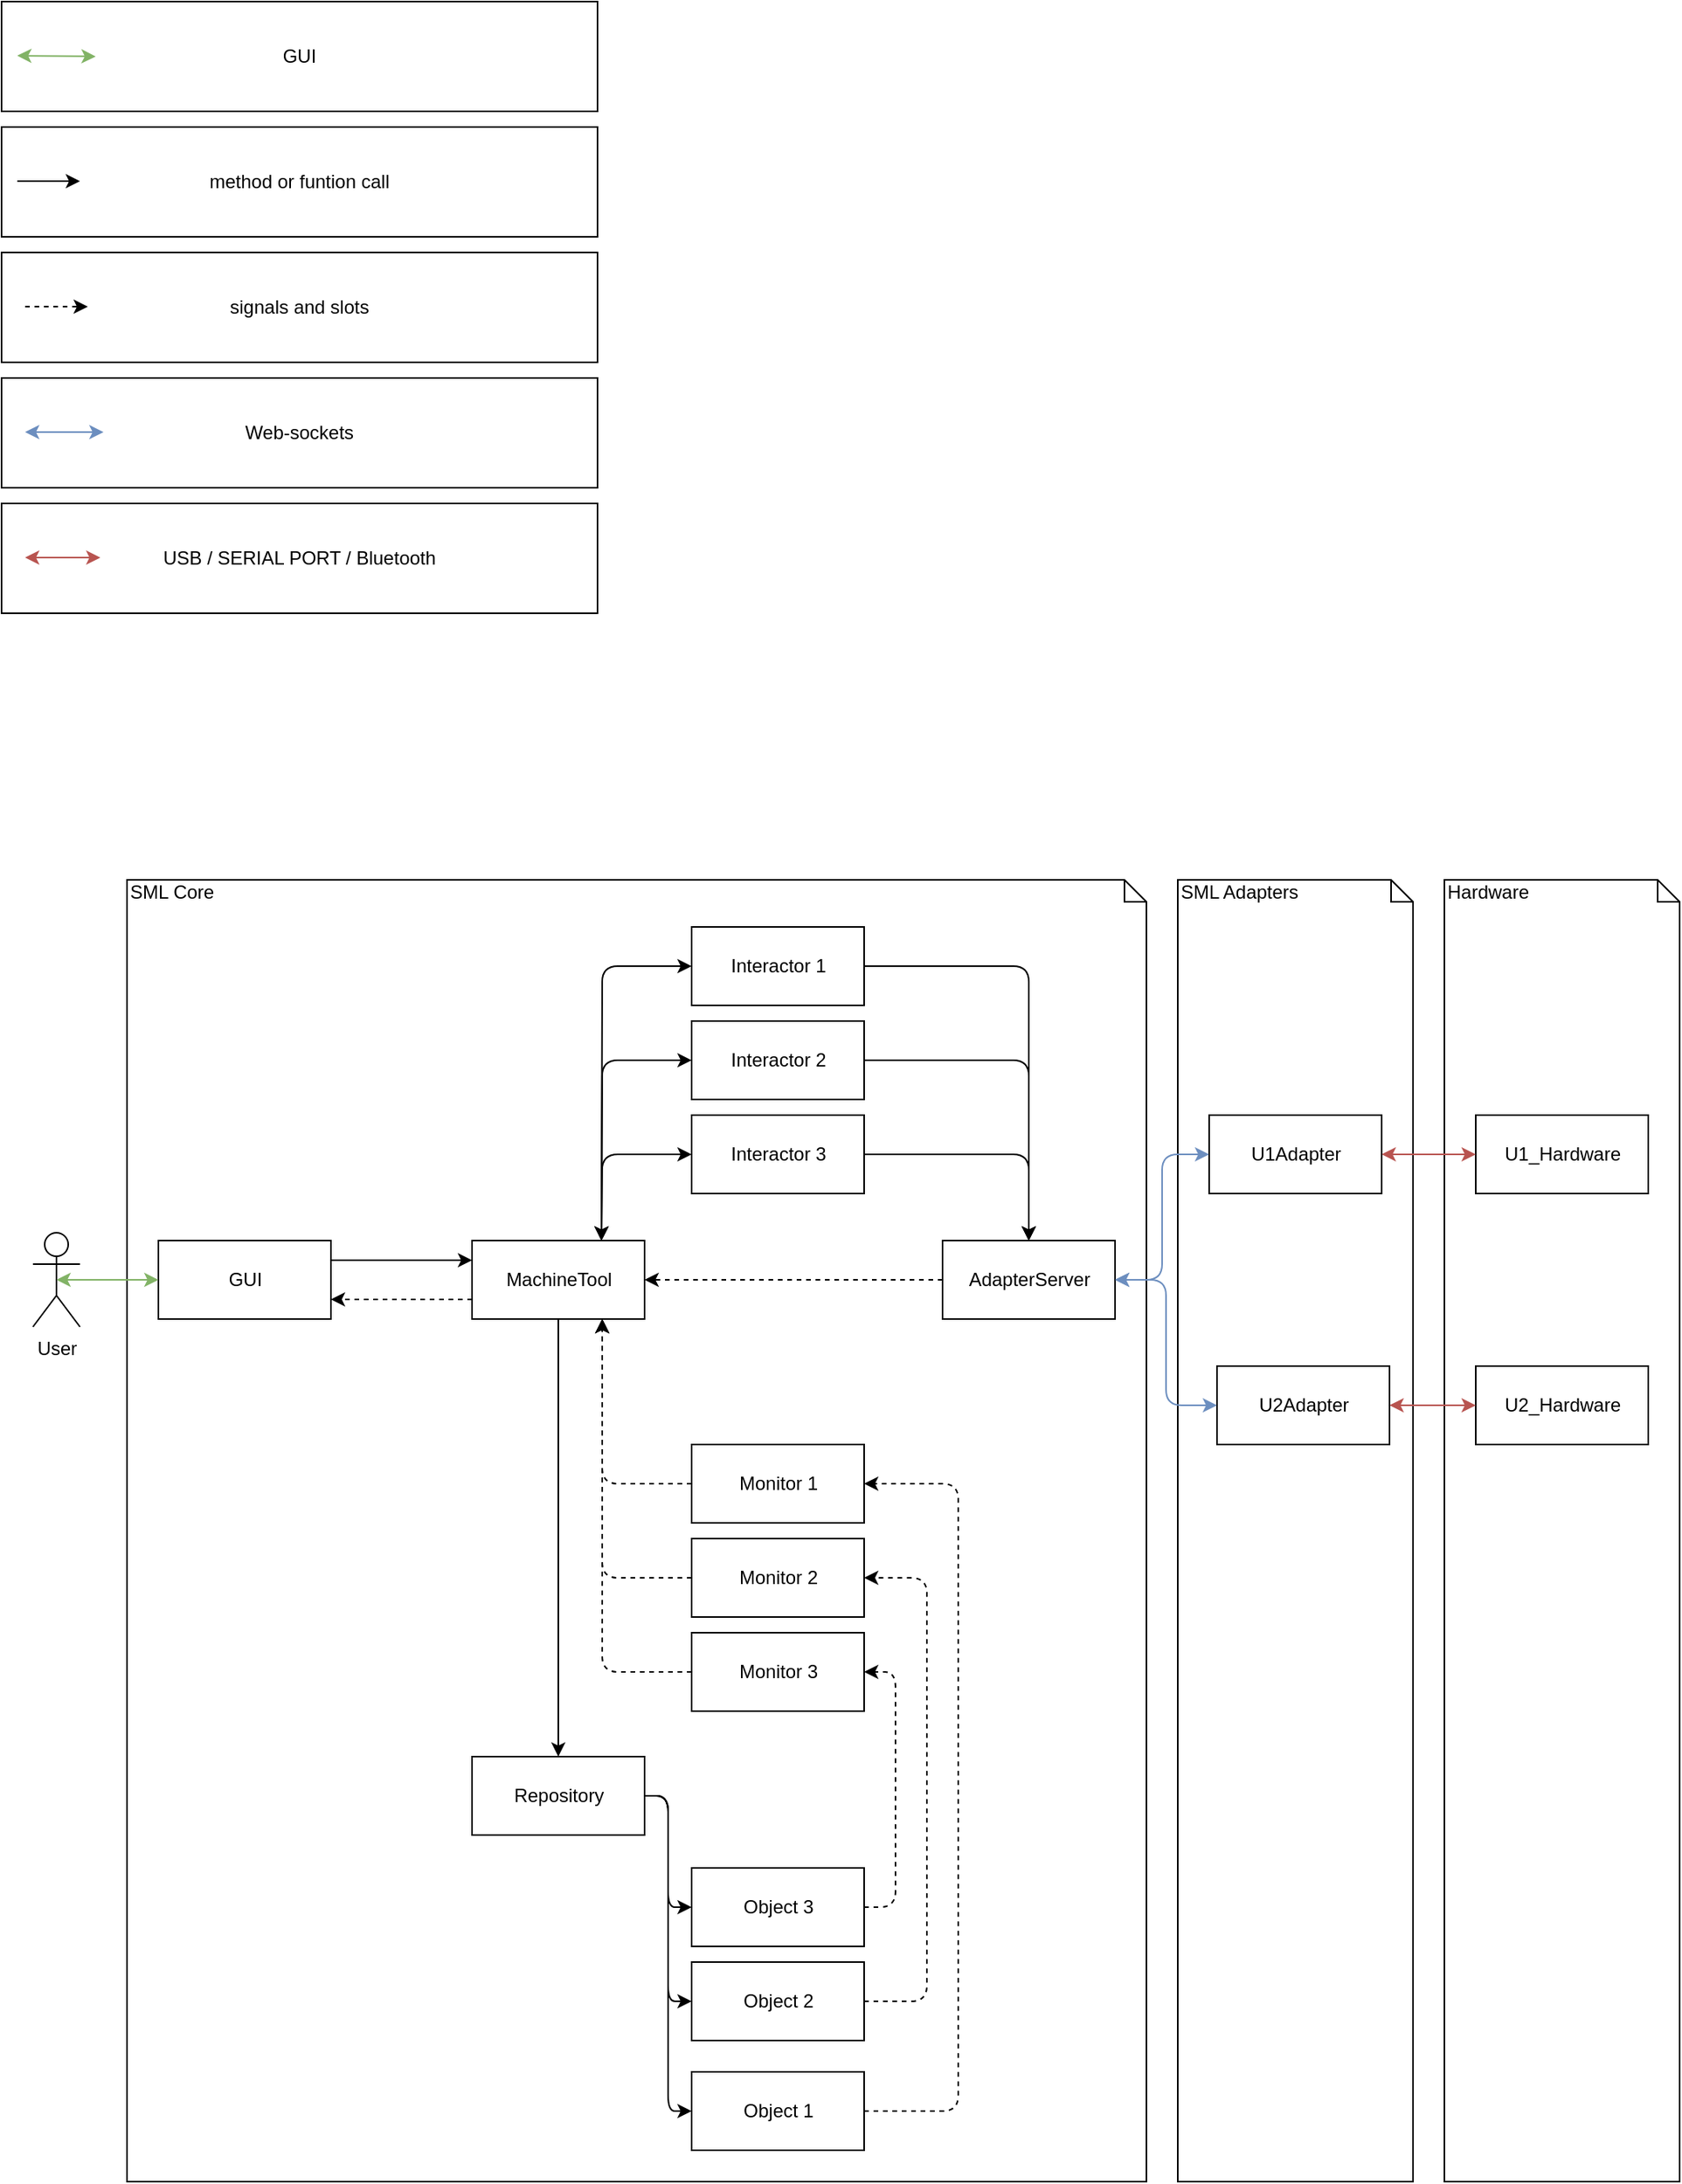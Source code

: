 <mxfile version="12.3.2" type="device" pages="1"><diagram id="Wq8thdSNIyFd20Ja3UcR" name="Page-1"><mxGraphModel dx="946" dy="1894" grid="1" gridSize="10" guides="1" tooltips="1" connect="1" arrows="1" fold="1" page="1" pageScale="1" pageWidth="827" pageHeight="1169" math="0" shadow="0"><root><mxCell id="0"/><mxCell id="1" parent="0"/><mxCell id="iBxRWCkNDistAEuvjOre-26" value="Hardware" style="shape=note;whiteSpace=wrap;html=1;size=14;verticalAlign=top;align=left;spacingTop=-6;" vertex="1" parent="1"><mxGeometry x="960" width="150" height="830" as="geometry"/></mxCell><mxCell id="iBxRWCkNDistAEuvjOre-25" value="SML Adapters" style="shape=note;whiteSpace=wrap;html=1;size=14;verticalAlign=top;align=left;spacingTop=-6;" vertex="1" parent="1"><mxGeometry x="790" width="150" height="830" as="geometry"/></mxCell><mxCell id="iBxRWCkNDistAEuvjOre-24" value="SML Core" style="shape=note;whiteSpace=wrap;html=1;size=14;verticalAlign=top;align=left;spacingTop=-6;" vertex="1" parent="1"><mxGeometry x="120" width="650" height="830" as="geometry"/></mxCell><mxCell id="Yt6d7k_2UkOVNUc52VZq-1" value="MachineTool" style="html=1;" parent="1" vertex="1"><mxGeometry x="340" y="230" width="110" height="50" as="geometry"/></mxCell><mxCell id="Yt6d7k_2UkOVNUc52VZq-2" value="Repository" style="html=1;" parent="1" vertex="1"><mxGeometry x="340" y="559" width="110" height="50" as="geometry"/></mxCell><mxCell id="Yt6d7k_2UkOVNUc52VZq-3" value="GUI" style="html=1;" parent="1" vertex="1"><mxGeometry x="140" y="230" width="110" height="50" as="geometry"/></mxCell><mxCell id="Yt6d7k_2UkOVNUc52VZq-4" value="User" style="shape=umlActor;verticalLabelPosition=bottom;labelBackgroundColor=#ffffff;verticalAlign=top;html=1;outlineConnect=0;" parent="1" vertex="1"><mxGeometry x="60" y="225" width="30" height="60" as="geometry"/></mxCell><mxCell id="Yt6d7k_2UkOVNUc52VZq-9" value="" style="endArrow=classic;startArrow=classic;html=1;exitX=0.5;exitY=0.5;exitDx=0;exitDy=0;exitPerimeter=0;entryX=0;entryY=0.5;entryDx=0;entryDy=0;fillColor=#d5e8d4;strokeColor=#82b366;" parent="1" source="Yt6d7k_2UkOVNUc52VZq-4" target="Yt6d7k_2UkOVNUc52VZq-3" edge="1"><mxGeometry width="50" height="50" relative="1" as="geometry"><mxPoint x="70" y="310" as="sourcePoint"/><mxPoint x="120" y="260" as="targetPoint"/></mxGeometry></mxCell><mxCell id="Yt6d7k_2UkOVNUc52VZq-11" value="" style="endArrow=classic;html=1;exitX=1;exitY=0.25;exitDx=0;exitDy=0;entryX=0;entryY=0.25;entryDx=0;entryDy=0;" parent="1" source="Yt6d7k_2UkOVNUc52VZq-3" target="Yt6d7k_2UkOVNUc52VZq-1" edge="1"><mxGeometry width="50" height="50" relative="1" as="geometry"><mxPoint x="290" y="340" as="sourcePoint"/><mxPoint x="340" y="290" as="targetPoint"/></mxGeometry></mxCell><mxCell id="Yt6d7k_2UkOVNUc52VZq-12" value="" style="endArrow=classic;html=1;exitX=0;exitY=0.75;exitDx=0;exitDy=0;entryX=1;entryY=0.75;entryDx=0;entryDy=0;dashed=1;" parent="1" source="Yt6d7k_2UkOVNUc52VZq-1" target="Yt6d7k_2UkOVNUc52VZq-3" edge="1"><mxGeometry width="50" height="50" relative="1" as="geometry"><mxPoint x="260" y="330" as="sourcePoint"/><mxPoint x="310" y="280" as="targetPoint"/></mxGeometry></mxCell><mxCell id="Yt6d7k_2UkOVNUc52VZq-19" value="" style="edgeStyle=elbowEdgeStyle;elbow=horizontal;endArrow=classic;html=1;entryX=0.5;entryY=0;entryDx=0;entryDy=0;exitX=0.5;exitY=1;exitDx=0;exitDy=0;" parent="1" source="Yt6d7k_2UkOVNUc52VZq-1" target="Yt6d7k_2UkOVNUc52VZq-2" edge="1"><mxGeometry width="50" height="50" relative="1" as="geometry"><mxPoint x="370" y="380" as="sourcePoint"/><mxPoint x="420" y="330" as="targetPoint"/><Array as="points"><mxPoint x="395" y="340"/></Array></mxGeometry></mxCell><mxCell id="Yt6d7k_2UkOVNUc52VZq-20" value="Interactor 1" style="html=1;" parent="1" vertex="1"><mxGeometry x="480" y="30" width="110" height="50" as="geometry"/></mxCell><mxCell id="Yt6d7k_2UkOVNUc52VZq-23" value="Interactor 2" style="html=1;" parent="1" vertex="1"><mxGeometry x="480" y="90" width="110" height="50" as="geometry"/></mxCell><mxCell id="Yt6d7k_2UkOVNUc52VZq-24" value="Interactor 3" style="html=1;" parent="1" vertex="1"><mxGeometry x="480" y="150" width="110" height="50" as="geometry"/></mxCell><mxCell id="Yt6d7k_2UkOVNUc52VZq-25" value="" style="edgeStyle=elbowEdgeStyle;elbow=horizontal;endArrow=classic;html=1;exitX=0.75;exitY=0;exitDx=0;exitDy=0;entryX=0;entryY=0.5;entryDx=0;entryDy=0;startArrow=classic;startFill=1;" parent="1" source="Yt6d7k_2UkOVNUc52VZq-1" target="Yt6d7k_2UkOVNUc52VZq-24" edge="1"><mxGeometry width="50" height="50" relative="1" as="geometry"><mxPoint x="360" y="160" as="sourcePoint"/><mxPoint x="410" y="110" as="targetPoint"/><Array as="points"><mxPoint x="423" y="200"/></Array></mxGeometry></mxCell><mxCell id="Yt6d7k_2UkOVNUc52VZq-26" value="" style="edgeStyle=elbowEdgeStyle;elbow=horizontal;endArrow=classic;html=1;exitX=0.75;exitY=0;exitDx=0;exitDy=0;entryX=0;entryY=0.5;entryDx=0;entryDy=0;startArrow=classic;startFill=1;" parent="1" source="Yt6d7k_2UkOVNUc52VZq-1" target="Yt6d7k_2UkOVNUc52VZq-23" edge="1"><mxGeometry width="50" height="50" relative="1" as="geometry"><mxPoint x="380" y="170" as="sourcePoint"/><mxPoint x="430" y="120" as="targetPoint"/><Array as="points"><mxPoint x="423" y="170"/></Array></mxGeometry></mxCell><mxCell id="Yt6d7k_2UkOVNUc52VZq-27" value="" style="edgeStyle=elbowEdgeStyle;elbow=horizontal;endArrow=classic;html=1;entryX=0;entryY=0.5;entryDx=0;entryDy=0;exitX=0.75;exitY=0;exitDx=0;exitDy=0;startArrow=classic;startFill=1;" parent="1" source="Yt6d7k_2UkOVNUc52VZq-1" target="Yt6d7k_2UkOVNUc52VZq-20" edge="1"><mxGeometry width="50" height="50" relative="1" as="geometry"><mxPoint x="360" y="130" as="sourcePoint"/><mxPoint x="410" y="80" as="targetPoint"/><Array as="points"><mxPoint x="423" y="140"/></Array></mxGeometry></mxCell><mxCell id="Yt6d7k_2UkOVNUc52VZq-28" value="AdapterServer" style="html=1;" parent="1" vertex="1"><mxGeometry x="640" y="230" width="110" height="50" as="geometry"/></mxCell><mxCell id="Yt6d7k_2UkOVNUc52VZq-29" value="" style="edgeStyle=elbowEdgeStyle;elbow=horizontal;endArrow=classic;html=1;exitX=1;exitY=0.5;exitDx=0;exitDy=0;entryX=0.5;entryY=0;entryDx=0;entryDy=0;" parent="1" source="Yt6d7k_2UkOVNUc52VZq-24" target="Yt6d7k_2UkOVNUc52VZq-28" edge="1"><mxGeometry width="50" height="50" relative="1" as="geometry"><mxPoint x="670" y="160" as="sourcePoint"/><mxPoint x="720" y="110" as="targetPoint"/><Array as="points"><mxPoint x="695" y="200"/></Array></mxGeometry></mxCell><mxCell id="Yt6d7k_2UkOVNUc52VZq-31" value="" style="edgeStyle=elbowEdgeStyle;elbow=horizontal;endArrow=classic;html=1;exitX=1;exitY=0.5;exitDx=0;exitDy=0;entryX=0.5;entryY=0;entryDx=0;entryDy=0;" parent="1" source="Yt6d7k_2UkOVNUc52VZq-23" target="Yt6d7k_2UkOVNUc52VZq-28" edge="1"><mxGeometry width="50" height="50" relative="1" as="geometry"><mxPoint x="680" y="160" as="sourcePoint"/><mxPoint x="730" y="110" as="targetPoint"/><Array as="points"><mxPoint x="695" y="170"/></Array></mxGeometry></mxCell><mxCell id="Yt6d7k_2UkOVNUc52VZq-32" value="" style="edgeStyle=elbowEdgeStyle;elbow=horizontal;endArrow=classic;html=1;exitX=1;exitY=0.5;exitDx=0;exitDy=0;entryX=0.5;entryY=0;entryDx=0;entryDy=0;" parent="1" source="Yt6d7k_2UkOVNUc52VZq-20" target="Yt6d7k_2UkOVNUc52VZq-28" edge="1"><mxGeometry width="50" height="50" relative="1" as="geometry"><mxPoint x="730" y="90" as="sourcePoint"/><mxPoint x="780" y="40" as="targetPoint"/><Array as="points"><mxPoint x="695" y="140"/></Array></mxGeometry></mxCell><mxCell id="Yt6d7k_2UkOVNUc52VZq-33" value="U1Adapter" style="html=1;" parent="1" vertex="1"><mxGeometry x="810" y="150" width="110" height="50" as="geometry"/></mxCell><mxCell id="Yt6d7k_2UkOVNUc52VZq-34" value="U2Adapter" style="html=1;" parent="1" vertex="1"><mxGeometry x="815" y="310" width="110" height="50" as="geometry"/></mxCell><mxCell id="Yt6d7k_2UkOVNUc52VZq-35" value="U2_Hardware" style="html=1;" parent="1" vertex="1"><mxGeometry x="980" y="310" width="110" height="50" as="geometry"/></mxCell><mxCell id="Yt6d7k_2UkOVNUc52VZq-36" value="U1_Hardware" style="html=1;" parent="1" vertex="1"><mxGeometry x="980" y="150" width="110" height="50" as="geometry"/></mxCell><mxCell id="Yt6d7k_2UkOVNUc52VZq-38" value="" style="endArrow=classic;startArrow=classic;html=1;exitX=1;exitY=0.5;exitDx=0;exitDy=0;entryX=0;entryY=0.5;entryDx=0;entryDy=0;fillColor=#f8cecc;strokeColor=#b85450;" parent="1" source="Yt6d7k_2UkOVNUc52VZq-33" target="Yt6d7k_2UkOVNUc52VZq-36" edge="1"><mxGeometry width="50" height="50" relative="1" as="geometry"><mxPoint x="970" y="210" as="sourcePoint"/><mxPoint x="1020" y="160" as="targetPoint"/></mxGeometry></mxCell><mxCell id="Yt6d7k_2UkOVNUc52VZq-39" value="" style="endArrow=classic;startArrow=classic;html=1;exitX=1;exitY=0.5;exitDx=0;exitDy=0;entryX=0;entryY=0.5;entryDx=0;entryDy=0;fillColor=#f8cecc;strokeColor=#b85450;" parent="1" source="Yt6d7k_2UkOVNUc52VZq-34" target="Yt6d7k_2UkOVNUc52VZq-35" edge="1"><mxGeometry width="50" height="50" relative="1" as="geometry"><mxPoint x="970" y="300" as="sourcePoint"/><mxPoint x="1020" y="250" as="targetPoint"/></mxGeometry></mxCell><mxCell id="Yt6d7k_2UkOVNUc52VZq-40" value="" style="edgeStyle=elbowEdgeStyle;elbow=horizontal;endArrow=classic;html=1;exitX=1;exitY=0.5;exitDx=0;exitDy=0;entryX=0;entryY=0.5;entryDx=0;entryDy=0;startArrow=classic;startFill=1;fillColor=#dae8fc;strokeColor=#6c8ebf;" parent="1" source="Yt6d7k_2UkOVNUc52VZq-28" target="Yt6d7k_2UkOVNUc52VZq-33" edge="1"><mxGeometry width="50" height="50" relative="1" as="geometry"><mxPoint x="790" y="280" as="sourcePoint"/><mxPoint x="840" y="230" as="targetPoint"/></mxGeometry></mxCell><mxCell id="Yt6d7k_2UkOVNUc52VZq-41" value="" style="edgeStyle=elbowEdgeStyle;elbow=horizontal;endArrow=classic;html=1;entryX=0;entryY=0.5;entryDx=0;entryDy=0;exitX=1;exitY=0.5;exitDx=0;exitDy=0;startArrow=classic;startFill=1;fillColor=#dae8fc;strokeColor=#6c8ebf;" parent="1" source="Yt6d7k_2UkOVNUc52VZq-28" target="Yt6d7k_2UkOVNUc52VZq-34" edge="1"><mxGeometry width="50" height="50" relative="1" as="geometry"><mxPoint x="720" y="380" as="sourcePoint"/><mxPoint x="770" y="330" as="targetPoint"/></mxGeometry></mxCell><mxCell id="Yt6d7k_2UkOVNUc52VZq-44" value="" style="edgeStyle=elbowEdgeStyle;elbow=vertical;endArrow=classic;html=1;exitX=0;exitY=0.5;exitDx=0;exitDy=0;entryX=1;entryY=0.5;entryDx=0;entryDy=0;dashed=1;" parent="1" source="Yt6d7k_2UkOVNUc52VZq-28" target="Yt6d7k_2UkOVNUc52VZq-1" edge="1"><mxGeometry width="50" height="50" relative="1" as="geometry"><mxPoint x="630" y="460" as="sourcePoint"/><mxPoint x="680" y="410" as="targetPoint"/><Array as="points"><mxPoint x="550" y="255"/></Array></mxGeometry></mxCell><mxCell id="Yt6d7k_2UkOVNUc52VZq-45" value="Monitor 1" style="html=1;" parent="1" vertex="1"><mxGeometry x="480" y="360" width="110" height="50" as="geometry"/></mxCell><mxCell id="Yt6d7k_2UkOVNUc52VZq-46" value="Monitor 2" style="html=1;" parent="1" vertex="1"><mxGeometry x="480" y="420" width="110" height="50" as="geometry"/></mxCell><mxCell id="Yt6d7k_2UkOVNUc52VZq-47" value="Monitor 3" style="html=1;" parent="1" vertex="1"><mxGeometry x="480" y="480" width="110" height="50" as="geometry"/></mxCell><mxCell id="Yt6d7k_2UkOVNUc52VZq-51" value="Object 1" style="html=1;" parent="1" vertex="1"><mxGeometry x="480" y="760" width="110" height="50" as="geometry"/></mxCell><mxCell id="Yt6d7k_2UkOVNUc52VZq-52" value="Object 2" style="html=1;" parent="1" vertex="1"><mxGeometry x="480" y="690" width="110" height="50" as="geometry"/></mxCell><mxCell id="Yt6d7k_2UkOVNUc52VZq-53" value="Object 3" style="html=1;" parent="1" vertex="1"><mxGeometry x="480" y="630" width="110" height="50" as="geometry"/></mxCell><mxCell id="iBxRWCkNDistAEuvjOre-1" value="" style="edgeStyle=elbowEdgeStyle;elbow=horizontal;endArrow=classic;html=1;exitX=1;exitY=0.5;exitDx=0;exitDy=0;entryX=0;entryY=0.5;entryDx=0;entryDy=0;" edge="1" parent="1" source="Yt6d7k_2UkOVNUc52VZq-2" target="Yt6d7k_2UkOVNUc52VZq-51"><mxGeometry width="50" height="50" relative="1" as="geometry"><mxPoint x="420" y="510" as="sourcePoint"/><mxPoint x="470" y="460" as="targetPoint"/></mxGeometry></mxCell><mxCell id="iBxRWCkNDistAEuvjOre-2" value="" style="edgeStyle=elbowEdgeStyle;elbow=horizontal;endArrow=classic;html=1;exitX=1;exitY=0.5;exitDx=0;exitDy=0;entryX=0;entryY=0.5;entryDx=0;entryDy=0;" edge="1" parent="1" source="Yt6d7k_2UkOVNUc52VZq-2" target="Yt6d7k_2UkOVNUc52VZq-52"><mxGeometry width="50" height="50" relative="1" as="geometry"><mxPoint x="340" y="710" as="sourcePoint"/><mxPoint x="390" y="660" as="targetPoint"/></mxGeometry></mxCell><mxCell id="iBxRWCkNDistAEuvjOre-3" value="" style="edgeStyle=elbowEdgeStyle;elbow=horizontal;endArrow=classic;html=1;exitX=1;exitY=0.5;exitDx=0;exitDy=0;entryX=0;entryY=0.5;entryDx=0;entryDy=0;" edge="1" parent="1" source="Yt6d7k_2UkOVNUc52VZq-2" target="Yt6d7k_2UkOVNUc52VZq-53"><mxGeometry width="50" height="50" relative="1" as="geometry"><mxPoint x="390" y="750" as="sourcePoint"/><mxPoint x="440" y="700" as="targetPoint"/></mxGeometry></mxCell><mxCell id="iBxRWCkNDistAEuvjOre-4" value="" style="edgeStyle=elbowEdgeStyle;elbow=horizontal;endArrow=classic;html=1;exitX=1;exitY=0.5;exitDx=0;exitDy=0;entryX=1;entryY=0.5;entryDx=0;entryDy=0;dashed=1;" edge="1" parent="1" source="Yt6d7k_2UkOVNUc52VZq-51" target="Yt6d7k_2UkOVNUc52VZq-45"><mxGeometry width="50" height="50" relative="1" as="geometry"><mxPoint x="620" y="590" as="sourcePoint"/><mxPoint x="670" y="540" as="targetPoint"/><Array as="points"><mxPoint x="650" y="590"/></Array></mxGeometry></mxCell><mxCell id="iBxRWCkNDistAEuvjOre-5" value="" style="edgeStyle=elbowEdgeStyle;elbow=horizontal;endArrow=classic;html=1;exitX=1;exitY=0.5;exitDx=0;exitDy=0;entryX=1;entryY=0.5;entryDx=0;entryDy=0;dashed=1;" edge="1" parent="1" source="Yt6d7k_2UkOVNUc52VZq-52" target="Yt6d7k_2UkOVNUc52VZq-46"><mxGeometry width="50" height="50" relative="1" as="geometry"><mxPoint x="680" y="740" as="sourcePoint"/><mxPoint x="730" y="690" as="targetPoint"/><Array as="points"><mxPoint x="630" y="580"/></Array></mxGeometry></mxCell><mxCell id="iBxRWCkNDistAEuvjOre-6" value="" style="edgeStyle=elbowEdgeStyle;elbow=horizontal;endArrow=classic;html=1;exitX=1;exitY=0.5;exitDx=0;exitDy=0;entryX=1;entryY=0.5;entryDx=0;entryDy=0;dashed=1;" edge="1" parent="1" source="Yt6d7k_2UkOVNUc52VZq-53" target="Yt6d7k_2UkOVNUc52VZq-47"><mxGeometry width="50" height="50" relative="1" as="geometry"><mxPoint x="710" y="800" as="sourcePoint"/><mxPoint x="760" y="750" as="targetPoint"/><Array as="points"><mxPoint x="610" y="580"/></Array></mxGeometry></mxCell><mxCell id="iBxRWCkNDistAEuvjOre-7" value="" style="edgeStyle=elbowEdgeStyle;elbow=horizontal;endArrow=classic;html=1;dashed=1;exitX=0;exitY=0.5;exitDx=0;exitDy=0;entryX=0.75;entryY=1;entryDx=0;entryDy=0;" edge="1" parent="1" source="Yt6d7k_2UkOVNUc52VZq-45" target="Yt6d7k_2UkOVNUc52VZq-1"><mxGeometry width="50" height="50" relative="1" as="geometry"><mxPoint x="420" y="410" as="sourcePoint"/><mxPoint x="470" y="360" as="targetPoint"/><Array as="points"><mxPoint x="423" y="340"/></Array></mxGeometry></mxCell><mxCell id="iBxRWCkNDistAEuvjOre-8" value="" style="edgeStyle=elbowEdgeStyle;elbow=horizontal;endArrow=classic;html=1;dashed=1;exitX=0;exitY=0.5;exitDx=0;exitDy=0;entryX=0.75;entryY=1;entryDx=0;entryDy=0;" edge="1" parent="1" source="Yt6d7k_2UkOVNUc52VZq-46" target="Yt6d7k_2UkOVNUc52VZq-1"><mxGeometry width="50" height="50" relative="1" as="geometry"><mxPoint x="260" y="540" as="sourcePoint"/><mxPoint x="310" y="490" as="targetPoint"/><Array as="points"><mxPoint x="423" y="360"/></Array></mxGeometry></mxCell><mxCell id="iBxRWCkNDistAEuvjOre-9" value="" style="edgeStyle=elbowEdgeStyle;elbow=horizontal;endArrow=classic;html=1;dashed=1;exitX=0;exitY=0.5;exitDx=0;exitDy=0;entryX=0.75;entryY=1;entryDx=0;entryDy=0;" edge="1" parent="1" source="Yt6d7k_2UkOVNUc52VZq-47" target="Yt6d7k_2UkOVNUc52VZq-1"><mxGeometry width="50" height="50" relative="1" as="geometry"><mxPoint x="210" y="510" as="sourcePoint"/><mxPoint x="260" y="460" as="targetPoint"/><Array as="points"><mxPoint x="423" y="400"/></Array></mxGeometry></mxCell><mxCell id="iBxRWCkNDistAEuvjOre-13" value="&lt;span style=&quot;white-space: normal&quot;&gt;method or funtion call&lt;/span&gt;" style="html=1;whiteSpace=wrap;container=1;recursiveResize=0;collapsible=0;" vertex="1" parent="1"><mxGeometry x="40" y="-480" width="380" height="70" as="geometry"/></mxCell><mxCell id="Yt6d7k_2UkOVNUc52VZq-13" value="" style="endArrow=classic;html=1;" parent="iBxRWCkNDistAEuvjOre-13" edge="1"><mxGeometry width="50" height="50" relative="1" as="geometry"><mxPoint x="10" y="34.5" as="sourcePoint"/><mxPoint x="50" y="34.5" as="targetPoint"/></mxGeometry></mxCell><mxCell id="iBxRWCkNDistAEuvjOre-16" value="&lt;span style=&quot;white-space: normal&quot;&gt;signals and slots&lt;/span&gt;" style="html=1;whiteSpace=wrap;container=1;recursiveResize=0;collapsible=0;" vertex="1" parent="1"><mxGeometry x="40" y="-400" width="380" height="70" as="geometry"/></mxCell><mxCell id="iBxRWCkNDistAEuvjOre-19" value="" style="endArrow=classic;html=1;dashed=1;" edge="1" parent="iBxRWCkNDistAEuvjOre-16"><mxGeometry width="50" height="50" relative="1" as="geometry"><mxPoint x="15" y="34.5" as="sourcePoint"/><mxPoint x="55" y="34.5" as="targetPoint"/></mxGeometry></mxCell><mxCell id="iBxRWCkNDistAEuvjOre-20" value="Web-sockets" style="html=1;whiteSpace=wrap;container=1;recursiveResize=0;collapsible=0;" vertex="1" parent="1"><mxGeometry x="40" y="-320" width="380" height="70" as="geometry"/></mxCell><mxCell id="iBxRWCkNDistAEuvjOre-10" value="" style="edgeStyle=elbowEdgeStyle;elbow=horizontal;endArrow=classic;html=1;startArrow=classic;startFill=1;fillColor=#dae8fc;strokeColor=#6c8ebf;" edge="1" parent="iBxRWCkNDistAEuvjOre-20"><mxGeometry width="50" height="50" relative="1" as="geometry"><mxPoint x="15" y="34.5" as="sourcePoint"/><mxPoint x="65" y="34.5" as="targetPoint"/></mxGeometry></mxCell><mxCell id="iBxRWCkNDistAEuvjOre-22" value="USB / SERIAL PORT / Bluetooth" style="html=1;whiteSpace=wrap;container=1;recursiveResize=0;collapsible=0;" vertex="1" parent="1"><mxGeometry x="40" y="-240" width="380" height="70" as="geometry"/></mxCell><mxCell id="iBxRWCkNDistAEuvjOre-11" value="" style="endArrow=classic;startArrow=classic;html=1;entryX=0;entryY=0.5;entryDx=0;entryDy=0;fillColor=#f8cecc;strokeColor=#b85450;" edge="1" parent="iBxRWCkNDistAEuvjOre-22"><mxGeometry width="50" height="50" relative="1" as="geometry"><mxPoint x="15" y="34.5" as="sourcePoint"/><mxPoint x="63" y="34.5" as="targetPoint"/></mxGeometry></mxCell><mxCell id="iBxRWCkNDistAEuvjOre-28" value="GUI" style="html=1;whiteSpace=wrap;container=1;recursiveResize=0;collapsible=0;" vertex="1" parent="1"><mxGeometry x="40" y="-560" width="380" height="70" as="geometry"/></mxCell><mxCell id="iBxRWCkNDistAEuvjOre-27" value="" style="endArrow=classic;startArrow=classic;html=1;exitX=0.5;exitY=0.5;exitDx=0;exitDy=0;exitPerimeter=0;fillColor=#d5e8d4;strokeColor=#82b366;" edge="1" parent="iBxRWCkNDistAEuvjOre-28"><mxGeometry width="50" height="50" relative="1" as="geometry"><mxPoint x="10" y="34.5" as="sourcePoint"/><mxPoint x="60" y="35" as="targetPoint"/></mxGeometry></mxCell></root></mxGraphModel></diagram></mxfile>
